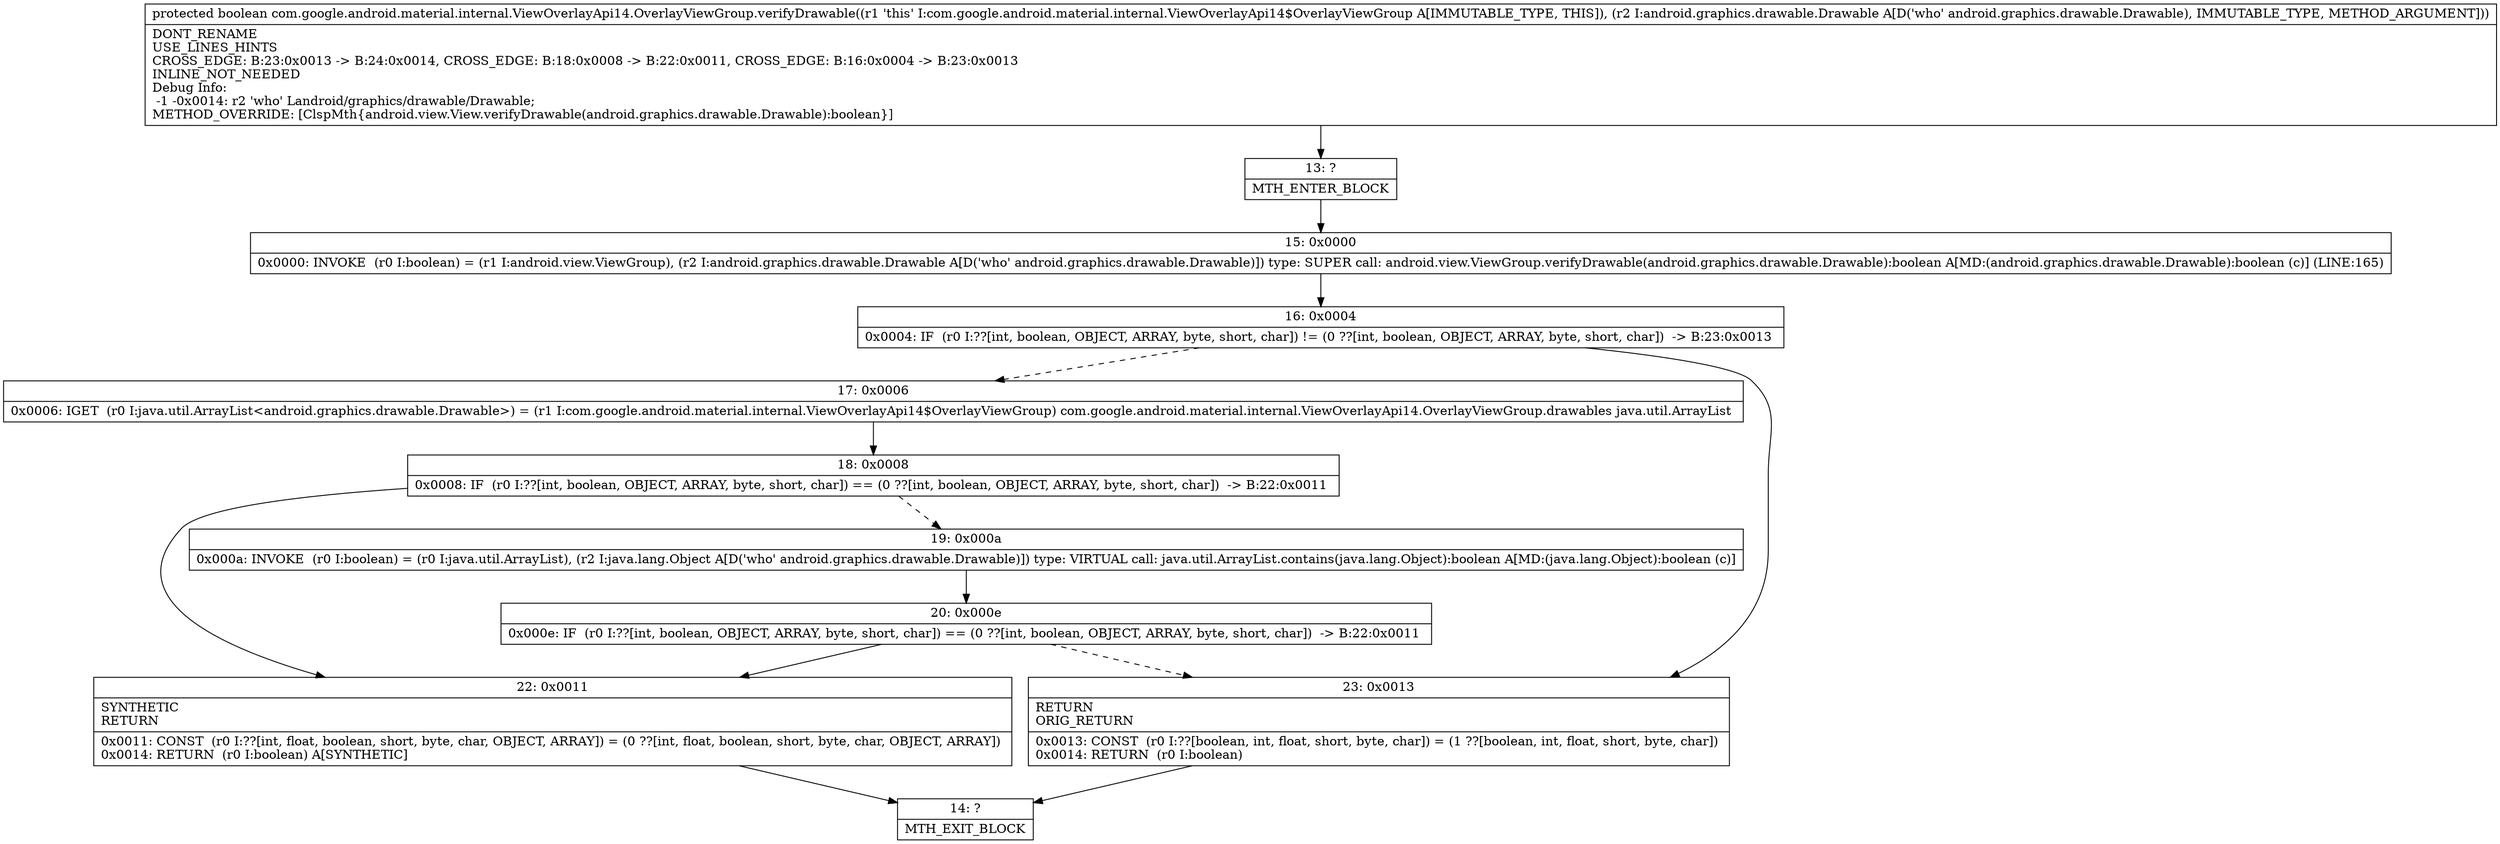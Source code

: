 digraph "CFG forcom.google.android.material.internal.ViewOverlayApi14.OverlayViewGroup.verifyDrawable(Landroid\/graphics\/drawable\/Drawable;)Z" {
Node_13 [shape=record,label="{13\:\ ?|MTH_ENTER_BLOCK\l}"];
Node_15 [shape=record,label="{15\:\ 0x0000|0x0000: INVOKE  (r0 I:boolean) = (r1 I:android.view.ViewGroup), (r2 I:android.graphics.drawable.Drawable A[D('who' android.graphics.drawable.Drawable)]) type: SUPER call: android.view.ViewGroup.verifyDrawable(android.graphics.drawable.Drawable):boolean A[MD:(android.graphics.drawable.Drawable):boolean (c)] (LINE:165)\l}"];
Node_16 [shape=record,label="{16\:\ 0x0004|0x0004: IF  (r0 I:??[int, boolean, OBJECT, ARRAY, byte, short, char]) != (0 ??[int, boolean, OBJECT, ARRAY, byte, short, char])  \-\> B:23:0x0013 \l}"];
Node_17 [shape=record,label="{17\:\ 0x0006|0x0006: IGET  (r0 I:java.util.ArrayList\<android.graphics.drawable.Drawable\>) = (r1 I:com.google.android.material.internal.ViewOverlayApi14$OverlayViewGroup) com.google.android.material.internal.ViewOverlayApi14.OverlayViewGroup.drawables java.util.ArrayList \l}"];
Node_18 [shape=record,label="{18\:\ 0x0008|0x0008: IF  (r0 I:??[int, boolean, OBJECT, ARRAY, byte, short, char]) == (0 ??[int, boolean, OBJECT, ARRAY, byte, short, char])  \-\> B:22:0x0011 \l}"];
Node_19 [shape=record,label="{19\:\ 0x000a|0x000a: INVOKE  (r0 I:boolean) = (r0 I:java.util.ArrayList), (r2 I:java.lang.Object A[D('who' android.graphics.drawable.Drawable)]) type: VIRTUAL call: java.util.ArrayList.contains(java.lang.Object):boolean A[MD:(java.lang.Object):boolean (c)]\l}"];
Node_20 [shape=record,label="{20\:\ 0x000e|0x000e: IF  (r0 I:??[int, boolean, OBJECT, ARRAY, byte, short, char]) == (0 ??[int, boolean, OBJECT, ARRAY, byte, short, char])  \-\> B:22:0x0011 \l}"];
Node_22 [shape=record,label="{22\:\ 0x0011|SYNTHETIC\lRETURN\l|0x0011: CONST  (r0 I:??[int, float, boolean, short, byte, char, OBJECT, ARRAY]) = (0 ??[int, float, boolean, short, byte, char, OBJECT, ARRAY]) \l0x0014: RETURN  (r0 I:boolean) A[SYNTHETIC]\l}"];
Node_14 [shape=record,label="{14\:\ ?|MTH_EXIT_BLOCK\l}"];
Node_23 [shape=record,label="{23\:\ 0x0013|RETURN\lORIG_RETURN\l|0x0013: CONST  (r0 I:??[boolean, int, float, short, byte, char]) = (1 ??[boolean, int, float, short, byte, char]) \l0x0014: RETURN  (r0 I:boolean) \l}"];
MethodNode[shape=record,label="{protected boolean com.google.android.material.internal.ViewOverlayApi14.OverlayViewGroup.verifyDrawable((r1 'this' I:com.google.android.material.internal.ViewOverlayApi14$OverlayViewGroup A[IMMUTABLE_TYPE, THIS]), (r2 I:android.graphics.drawable.Drawable A[D('who' android.graphics.drawable.Drawable), IMMUTABLE_TYPE, METHOD_ARGUMENT]))  | DONT_RENAME\lUSE_LINES_HINTS\lCROSS_EDGE: B:23:0x0013 \-\> B:24:0x0014, CROSS_EDGE: B:18:0x0008 \-\> B:22:0x0011, CROSS_EDGE: B:16:0x0004 \-\> B:23:0x0013\lINLINE_NOT_NEEDED\lDebug Info:\l  \-1 \-0x0014: r2 'who' Landroid\/graphics\/drawable\/Drawable;\lMETHOD_OVERRIDE: [ClspMth\{android.view.View.verifyDrawable(android.graphics.drawable.Drawable):boolean\}]\l}"];
MethodNode -> Node_13;Node_13 -> Node_15;
Node_15 -> Node_16;
Node_16 -> Node_17[style=dashed];
Node_16 -> Node_23;
Node_17 -> Node_18;
Node_18 -> Node_19[style=dashed];
Node_18 -> Node_22;
Node_19 -> Node_20;
Node_20 -> Node_22;
Node_20 -> Node_23[style=dashed];
Node_22 -> Node_14;
Node_23 -> Node_14;
}

